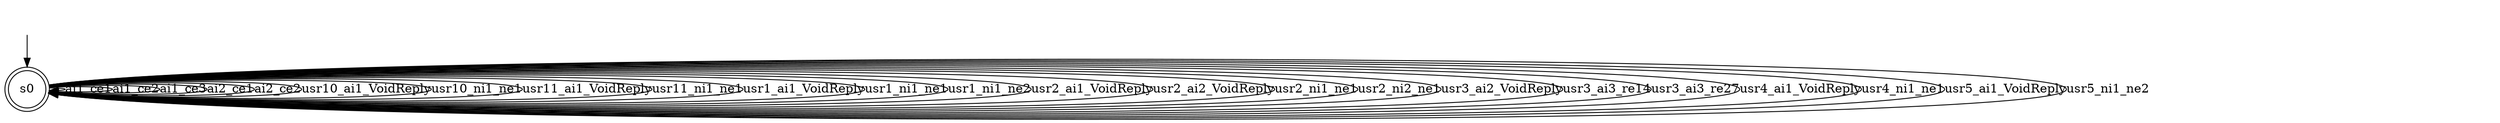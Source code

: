 digraph T {
s0 [label="s0", shape=doublecircle];
s0 -> s0 [label="ai1_ce1"];
s0 -> s0 [label="ai1_ce2"];
s0 -> s0 [label="ai1_ce3"];
s0 -> s0 [label="ai2_ce1"];
s0 -> s0 [label="ai2_ce2"];
s0 -> s0 [label="usr10_ai1_VoidReply"];
s0 -> s0 [label="usr10_ni1_ne1"];
s0 -> s0 [label="usr11_ai1_VoidReply"];
s0 -> s0 [label="usr11_ni1_ne1"];
s0 -> s0 [label="usr1_ai1_VoidReply"];
s0 -> s0 [label="usr1_ni1_ne1"];
s0 -> s0 [label="usr1_ni1_ne2"];
s0 -> s0 [label="usr2_ai1_VoidReply"];
s0 -> s0 [label="usr2_ai2_VoidReply"];
s0 -> s0 [label="usr2_ni1_ne1"];
s0 -> s0 [label="usr2_ni2_ne1"];
s0 -> s0 [label="usr3_ai2_VoidReply"];
s0 -> s0 [label="usr3_ai3_re14"];
s0 -> s0 [label="usr3_ai3_re27"];
s0 -> s0 [label="usr4_ai1_VoidReply"];
s0 -> s0 [label="usr4_ni1_ne1"];
s0 -> s0 [label="usr5_ai1_VoidReply"];
s0 -> s0 [label="usr5_ni1_ne2"];
__start0 [shape=none, label=""];
__start0 -> s0 [label=""];
}
